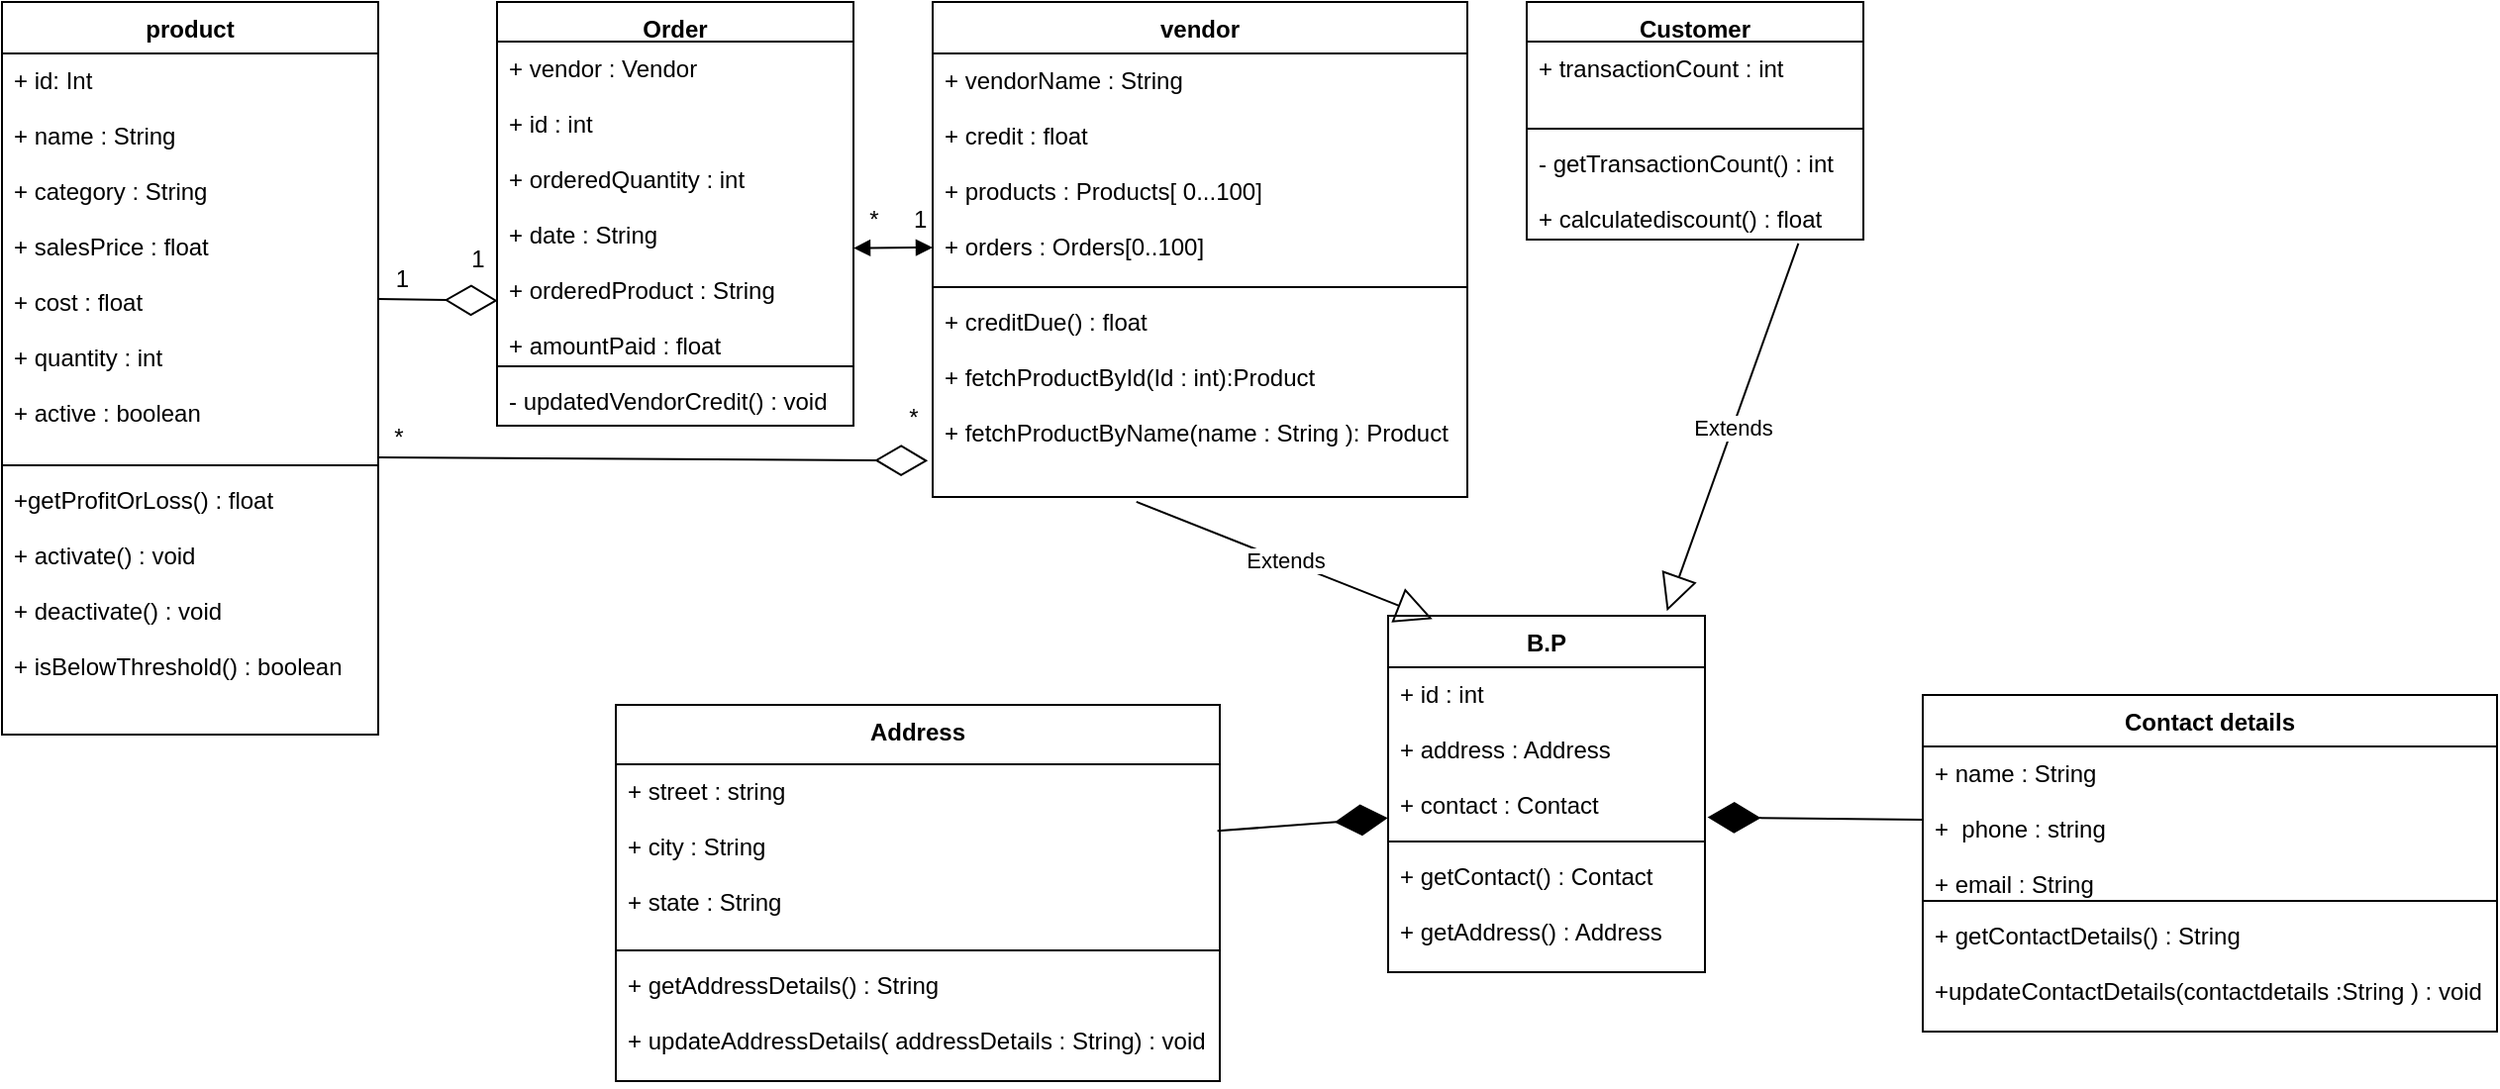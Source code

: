 <mxfile version="15.1.0" type="device"><diagram id="qCvlL4zA1kJOmj-JxLSl" name="Page-1"><mxGraphModel dx="1038" dy="588" grid="1" gridSize="10" guides="1" tooltips="1" connect="1" arrows="1" fold="1" page="1" pageScale="1" pageWidth="850" pageHeight="1100" math="0" shadow="0"><root><mxCell id="0"/><mxCell id="1" parent="0"/><mxCell id="TI_YbgFjLNcr69M2aIst-1" value="product" style="swimlane;fontStyle=1;align=center;verticalAlign=top;childLayout=stackLayout;horizontal=1;startSize=26;horizontalStack=0;resizeParent=1;resizeParentMax=0;resizeLast=0;collapsible=1;marginBottom=0;" parent="1" vertex="1"><mxGeometry x="10" y="100" width="190" height="370" as="geometry"/></mxCell><mxCell id="TI_YbgFjLNcr69M2aIst-2" value="+ id: Int&#10;&#10;+ name : String&#10;&#10;+ category : String&#10;&#10;+ salesPrice : float&#10;&#10;+ cost : float&#10;&#10;+ quantity : int&#10;&#10;+ active : boolean&#10;&#10;&#10;&#10;" style="text;strokeColor=none;fillColor=none;align=left;verticalAlign=top;spacingLeft=4;spacingRight=4;overflow=hidden;rotatable=0;points=[[0,0.5],[1,0.5]];portConstraint=eastwest;" parent="TI_YbgFjLNcr69M2aIst-1" vertex="1"><mxGeometry y="26" width="190" height="204" as="geometry"/></mxCell><mxCell id="TI_YbgFjLNcr69M2aIst-3" value="" style="line;strokeWidth=1;fillColor=none;align=left;verticalAlign=middle;spacingTop=-1;spacingLeft=3;spacingRight=3;rotatable=0;labelPosition=right;points=[];portConstraint=eastwest;" parent="TI_YbgFjLNcr69M2aIst-1" vertex="1"><mxGeometry y="230" width="190" height="8" as="geometry"/></mxCell><mxCell id="TI_YbgFjLNcr69M2aIst-4" value="+getProfitOrLoss() : float&#10;&#10;+ activate() : void&#10;&#10;+ deactivate() : void&#10;&#10;+ isBelowThreshold() : boolean" style="text;strokeColor=none;fillColor=none;align=left;verticalAlign=top;spacingLeft=4;spacingRight=4;overflow=hidden;rotatable=0;points=[[0,0.5],[1,0.5]];portConstraint=eastwest;" parent="TI_YbgFjLNcr69M2aIst-1" vertex="1"><mxGeometry y="238" width="190" height="132" as="geometry"/></mxCell><mxCell id="TI_YbgFjLNcr69M2aIst-5" value="vendor" style="swimlane;fontStyle=1;align=center;verticalAlign=top;childLayout=stackLayout;horizontal=1;startSize=26;horizontalStack=0;resizeParent=1;resizeParentMax=0;resizeLast=0;collapsible=1;marginBottom=0;" parent="1" vertex="1"><mxGeometry x="480" y="100" width="270" height="250" as="geometry"/></mxCell><mxCell id="TI_YbgFjLNcr69M2aIst-6" value="+ vendorName : String&#10;&#10;+ credit : float&#10;&#10;+ products : Products[ 0...100]&#10;&#10;+ orders : Orders[0..100]" style="text;strokeColor=none;fillColor=none;align=left;verticalAlign=top;spacingLeft=4;spacingRight=4;overflow=hidden;rotatable=0;points=[[0,0.5],[1,0.5]];portConstraint=eastwest;" parent="TI_YbgFjLNcr69M2aIst-5" vertex="1"><mxGeometry y="26" width="270" height="114" as="geometry"/></mxCell><mxCell id="fgZdVrSq18q7Y548RXuU-27" value="" style="endArrow=block;startArrow=block;endFill=1;startFill=1;html=1;" parent="TI_YbgFjLNcr69M2aIst-5" edge="1"><mxGeometry width="160" relative="1" as="geometry"><mxPoint x="-40" y="124.29" as="sourcePoint"/><mxPoint y="124" as="targetPoint"/></mxGeometry></mxCell><mxCell id="TI_YbgFjLNcr69M2aIst-7" value="" style="line;strokeWidth=1;fillColor=none;align=left;verticalAlign=middle;spacingTop=-1;spacingLeft=3;spacingRight=3;rotatable=0;labelPosition=right;points=[];portConstraint=eastwest;" parent="TI_YbgFjLNcr69M2aIst-5" vertex="1"><mxGeometry y="140" width="270" height="8" as="geometry"/></mxCell><mxCell id="TI_YbgFjLNcr69M2aIst-8" value="+ creditDue() : float&#10;&#10;+ fetchProductById(Id : int):Product&#10;&#10;+ fetchProductByName(name : String ): Product&#10;&#10;" style="text;strokeColor=none;fillColor=none;align=left;verticalAlign=top;spacingLeft=4;spacingRight=4;overflow=hidden;rotatable=0;points=[[0,0.5],[1,0.5]];portConstraint=eastwest;" parent="TI_YbgFjLNcr69M2aIst-5" vertex="1"><mxGeometry y="148" width="270" height="102" as="geometry"/></mxCell><mxCell id="TI_YbgFjLNcr69M2aIst-17" value="Address" style="swimlane;fontStyle=1;align=center;verticalAlign=top;childLayout=stackLayout;horizontal=1;startSize=30;horizontalStack=0;resizeParent=1;resizeParentMax=0;resizeLast=0;collapsible=1;marginBottom=0;" parent="1" vertex="1"><mxGeometry x="320" y="455" width="305" height="190" as="geometry"/></mxCell><mxCell id="TI_YbgFjLNcr69M2aIst-18" value="+ street : string&#10;&#10;+ city : String&#10;&#10;+ state : String&#10;" style="text;strokeColor=none;fillColor=none;align=left;verticalAlign=top;spacingLeft=4;spacingRight=4;overflow=hidden;rotatable=0;points=[[0,0.5],[1,0.5]];portConstraint=eastwest;" parent="TI_YbgFjLNcr69M2aIst-17" vertex="1"><mxGeometry y="30" width="305" height="90" as="geometry"/></mxCell><mxCell id="TI_YbgFjLNcr69M2aIst-19" value="" style="line;strokeWidth=1;fillColor=none;align=left;verticalAlign=middle;spacingTop=-1;spacingLeft=3;spacingRight=3;rotatable=0;labelPosition=right;points=[];portConstraint=eastwest;" parent="TI_YbgFjLNcr69M2aIst-17" vertex="1"><mxGeometry y="120" width="305" height="8" as="geometry"/></mxCell><mxCell id="TI_YbgFjLNcr69M2aIst-20" value="+ getAddressDetails() : String&#10;&#10;+ updateAddressDetails( addressDetails : String) : void&#10;" style="text;strokeColor=none;fillColor=none;align=left;verticalAlign=top;spacingLeft=4;spacingRight=4;overflow=hidden;rotatable=0;points=[[0,0.5],[1,0.5]];portConstraint=eastwest;" parent="TI_YbgFjLNcr69M2aIst-17" vertex="1"><mxGeometry y="128" width="305" height="62" as="geometry"/></mxCell><mxCell id="fgZdVrSq18q7Y548RXuU-1" value="B.P" style="swimlane;fontStyle=1;align=center;verticalAlign=top;childLayout=stackLayout;horizontal=1;startSize=26;horizontalStack=0;resizeParent=1;resizeParentMax=0;resizeLast=0;collapsible=1;marginBottom=0;" parent="1" vertex="1"><mxGeometry x="710" y="410" width="160" height="180" as="geometry"/></mxCell><mxCell id="fgZdVrSq18q7Y548RXuU-2" value="+ id : int&#10;&#10;+ address : Address&#10;&#10;+ contact : Contact" style="text;strokeColor=none;fillColor=none;align=left;verticalAlign=top;spacingLeft=4;spacingRight=4;overflow=hidden;rotatable=0;points=[[0,0.5],[1,0.5]];portConstraint=eastwest;" parent="fgZdVrSq18q7Y548RXuU-1" vertex="1"><mxGeometry y="26" width="160" height="84" as="geometry"/></mxCell><mxCell id="fgZdVrSq18q7Y548RXuU-3" value="" style="line;strokeWidth=1;fillColor=none;align=left;verticalAlign=middle;spacingTop=-1;spacingLeft=3;spacingRight=3;rotatable=0;labelPosition=right;points=[];portConstraint=eastwest;" parent="fgZdVrSq18q7Y548RXuU-1" vertex="1"><mxGeometry y="110" width="160" height="8" as="geometry"/></mxCell><mxCell id="fgZdVrSq18q7Y548RXuU-4" value="+ getContact() : Contact&#10;&#10;+ getAddress() : Address" style="text;strokeColor=none;fillColor=none;align=left;verticalAlign=top;spacingLeft=4;spacingRight=4;overflow=hidden;rotatable=0;points=[[0,0.5],[1,0.5]];portConstraint=eastwest;" parent="fgZdVrSq18q7Y548RXuU-1" vertex="1"><mxGeometry y="118" width="160" height="62" as="geometry"/></mxCell><mxCell id="fgZdVrSq18q7Y548RXuU-5" value="Customer" style="swimlane;fontStyle=1;align=center;verticalAlign=top;childLayout=stackLayout;horizontal=1;startSize=20;horizontalStack=0;resizeParent=1;resizeParentMax=0;resizeLast=0;collapsible=1;marginBottom=0;" parent="1" vertex="1"><mxGeometry x="780" y="100" width="170" height="120" as="geometry"/></mxCell><mxCell id="fgZdVrSq18q7Y548RXuU-6" value="+ transactionCount : int" style="text;strokeColor=none;fillColor=none;align=left;verticalAlign=top;spacingLeft=4;spacingRight=4;overflow=hidden;rotatable=0;points=[[0,0.5],[1,0.5]];portConstraint=eastwest;" parent="fgZdVrSq18q7Y548RXuU-5" vertex="1"><mxGeometry y="20" width="170" height="40" as="geometry"/></mxCell><mxCell id="fgZdVrSq18q7Y548RXuU-7" value="" style="line;strokeWidth=1;fillColor=none;align=left;verticalAlign=middle;spacingTop=-1;spacingLeft=3;spacingRight=3;rotatable=0;labelPosition=right;points=[];portConstraint=eastwest;" parent="fgZdVrSq18q7Y548RXuU-5" vertex="1"><mxGeometry y="60" width="170" height="8" as="geometry"/></mxCell><mxCell id="fgZdVrSq18q7Y548RXuU-8" value="- getTransactionCount() : int&#10;&#10;+ calculatediscount() : float&#10;&#10;" style="text;strokeColor=none;fillColor=none;align=left;verticalAlign=top;spacingLeft=4;spacingRight=4;overflow=hidden;rotatable=0;points=[[0,0.5],[1,0.5]];portConstraint=eastwest;" parent="fgZdVrSq18q7Y548RXuU-5" vertex="1"><mxGeometry y="68" width="170" height="52" as="geometry"/></mxCell><mxCell id="fgZdVrSq18q7Y548RXuU-9" value="Order" style="swimlane;fontStyle=1;align=center;verticalAlign=top;childLayout=stackLayout;horizontal=1;startSize=20;horizontalStack=0;resizeParent=1;resizeParentMax=0;resizeLast=0;collapsible=1;marginBottom=0;" parent="1" vertex="1"><mxGeometry x="260" y="100" width="180" height="214" as="geometry"/></mxCell><mxCell id="fgZdVrSq18q7Y548RXuU-10" value="+ vendor : Vendor&#10;&#10;+ id : int&#10;&#10;+ orderedQuantity : int&#10;&#10;+ date : String&#10;&#10;+ orderedProduct : String&#10;&#10;+ amountPaid : float" style="text;strokeColor=none;fillColor=none;align=left;verticalAlign=top;spacingLeft=4;spacingRight=4;overflow=hidden;rotatable=0;points=[[0,0.5],[1,0.5]];portConstraint=eastwest;" parent="fgZdVrSq18q7Y548RXuU-9" vertex="1"><mxGeometry y="20" width="180" height="160" as="geometry"/></mxCell><mxCell id="fgZdVrSq18q7Y548RXuU-11" value="" style="line;strokeWidth=1;fillColor=none;align=left;verticalAlign=middle;spacingTop=-1;spacingLeft=3;spacingRight=3;rotatable=0;labelPosition=right;points=[];portConstraint=eastwest;" parent="fgZdVrSq18q7Y548RXuU-9" vertex="1"><mxGeometry y="180" width="180" height="8" as="geometry"/></mxCell><mxCell id="fgZdVrSq18q7Y548RXuU-12" value="- updatedVendorCredit() : void" style="text;strokeColor=none;fillColor=none;align=left;verticalAlign=top;spacingLeft=4;spacingRight=4;overflow=hidden;rotatable=0;points=[[0,0.5],[1,0.5]];portConstraint=eastwest;" parent="fgZdVrSq18q7Y548RXuU-9" vertex="1"><mxGeometry y="188" width="180" height="26" as="geometry"/></mxCell><mxCell id="fgZdVrSq18q7Y548RXuU-13" value="Contact details" style="swimlane;fontStyle=1;align=center;verticalAlign=top;childLayout=stackLayout;horizontal=1;startSize=26;horizontalStack=0;resizeParent=1;resizeParentMax=0;resizeLast=0;collapsible=1;marginBottom=0;" parent="1" vertex="1"><mxGeometry x="980" y="450" width="290" height="170" as="geometry"/></mxCell><mxCell id="fgZdVrSq18q7Y548RXuU-14" value="+ name : String&#10;&#10;+  phone : string&#10;&#10;+ email : String" style="text;strokeColor=none;fillColor=none;align=left;verticalAlign=top;spacingLeft=4;spacingRight=4;overflow=hidden;rotatable=0;points=[[0,0.5],[1,0.5]];portConstraint=eastwest;" parent="fgZdVrSq18q7Y548RXuU-13" vertex="1"><mxGeometry y="26" width="290" height="74" as="geometry"/></mxCell><mxCell id="fgZdVrSq18q7Y548RXuU-15" value="" style="line;strokeWidth=1;fillColor=none;align=left;verticalAlign=middle;spacingTop=-1;spacingLeft=3;spacingRight=3;rotatable=0;labelPosition=right;points=[];portConstraint=eastwest;" parent="fgZdVrSq18q7Y548RXuU-13" vertex="1"><mxGeometry y="100" width="290" height="8" as="geometry"/></mxCell><mxCell id="fgZdVrSq18q7Y548RXuU-16" value="+ getContactDetails() : String&#10;&#10;+updateContactDetails(contactdetails :String ) : void" style="text;strokeColor=none;fillColor=none;align=left;verticalAlign=top;spacingLeft=4;spacingRight=4;overflow=hidden;rotatable=0;points=[[0,0.5],[1,0.5]];portConstraint=eastwest;" parent="fgZdVrSq18q7Y548RXuU-13" vertex="1"><mxGeometry y="108" width="290" height="62" as="geometry"/></mxCell><mxCell id="fgZdVrSq18q7Y548RXuU-17" value="" style="endArrow=diamondThin;endFill=0;endSize=24;html=1;entryX=-0.009;entryY=0.82;entryDx=0;entryDy=0;entryPerimeter=0;" parent="1" target="TI_YbgFjLNcr69M2aIst-8" edge="1"><mxGeometry width="160" relative="1" as="geometry"><mxPoint x="200" y="330" as="sourcePoint"/><mxPoint x="360" y="330" as="targetPoint"/><Array as="points"/></mxGeometry></mxCell><mxCell id="fgZdVrSq18q7Y548RXuU-18" value="" style="endArrow=diamondThin;endFill=0;endSize=24;html=1;entryX=0.002;entryY=0.818;entryDx=0;entryDy=0;entryPerimeter=0;" parent="1" target="fgZdVrSq18q7Y548RXuU-10" edge="1"><mxGeometry width="160" relative="1" as="geometry"><mxPoint x="200" y="250" as="sourcePoint"/><mxPoint x="360" y="250" as="targetPoint"/></mxGeometry></mxCell><mxCell id="fgZdVrSq18q7Y548RXuU-22" value="Extends" style="endArrow=block;endSize=16;endFill=0;html=1;exitX=0.381;exitY=1.024;exitDx=0;exitDy=0;exitPerimeter=0;entryX=0.14;entryY=0.009;entryDx=0;entryDy=0;entryPerimeter=0;" parent="1" source="TI_YbgFjLNcr69M2aIst-8" target="fgZdVrSq18q7Y548RXuU-1" edge="1"><mxGeometry width="160" relative="1" as="geometry"><mxPoint x="550" y="470" as="sourcePoint"/><mxPoint x="710" y="470" as="targetPoint"/></mxGeometry></mxCell><mxCell id="fgZdVrSq18q7Y548RXuU-24" value="Extends" style="endArrow=block;endSize=16;endFill=0;html=1;exitX=0.807;exitY=1.038;exitDx=0;exitDy=0;exitPerimeter=0;entryX=0.88;entryY=-0.013;entryDx=0;entryDy=0;entryPerimeter=0;" parent="1" source="fgZdVrSq18q7Y548RXuU-8" target="fgZdVrSq18q7Y548RXuU-1" edge="1"><mxGeometry width="160" relative="1" as="geometry"><mxPoint x="900" y="370" as="sourcePoint"/><mxPoint x="1060" y="370" as="targetPoint"/></mxGeometry></mxCell><mxCell id="fgZdVrSq18q7Y548RXuU-25" value="" style="endArrow=diamondThin;endFill=1;endSize=24;html=1;exitX=0;exitY=0.5;exitDx=0;exitDy=0;entryX=1.008;entryY=0.902;entryDx=0;entryDy=0;entryPerimeter=0;" parent="1" source="fgZdVrSq18q7Y548RXuU-14" target="fgZdVrSq18q7Y548RXuU-2" edge="1"><mxGeometry width="160" relative="1" as="geometry"><mxPoint x="810" y="499.71" as="sourcePoint"/><mxPoint x="970" y="499.71" as="targetPoint"/></mxGeometry></mxCell><mxCell id="fgZdVrSq18q7Y548RXuU-26" value="" style="endArrow=diamondThin;endFill=1;endSize=24;html=1;exitX=0.996;exitY=0.374;exitDx=0;exitDy=0;exitPerimeter=0;entryX=-0.001;entryY=0.907;entryDx=0;entryDy=0;entryPerimeter=0;" parent="1" source="TI_YbgFjLNcr69M2aIst-18" target="fgZdVrSq18q7Y548RXuU-2" edge="1"><mxGeometry width="160" relative="1" as="geometry"><mxPoint x="630" y="519" as="sourcePoint"/><mxPoint x="710" y="519" as="targetPoint"/></mxGeometry></mxCell><mxCell id="fgZdVrSq18q7Y548RXuU-28" value="&amp;nbsp;1" style="text;html=1;align=center;verticalAlign=middle;resizable=0;points=[];autosize=1;strokeColor=none;fillColor=none;" parent="1" vertex="1"><mxGeometry x="195" y="230" width="30" height="20" as="geometry"/></mxCell><mxCell id="fgZdVrSq18q7Y548RXuU-30" value="1" style="text;html=1;align=center;verticalAlign=middle;resizable=0;points=[];autosize=1;strokeColor=none;fillColor=none;" parent="1" vertex="1"><mxGeometry x="240" y="220" width="20" height="20" as="geometry"/></mxCell><mxCell id="fgZdVrSq18q7Y548RXuU-31" value="*" style="text;html=1;align=center;verticalAlign=middle;resizable=0;points=[];autosize=1;strokeColor=none;fillColor=none;" parent="1" vertex="1"><mxGeometry x="200" y="310" width="20" height="20" as="geometry"/></mxCell><mxCell id="fgZdVrSq18q7Y548RXuU-32" value="*" style="text;html=1;align=center;verticalAlign=middle;resizable=0;points=[];autosize=1;strokeColor=none;fillColor=none;" parent="1" vertex="1"><mxGeometry x="460" y="300" width="20" height="20" as="geometry"/></mxCell><mxCell id="fgZdVrSq18q7Y548RXuU-33" value="*" style="text;html=1;align=center;verticalAlign=middle;resizable=0;points=[];autosize=1;strokeColor=none;fillColor=none;" parent="1" vertex="1"><mxGeometry x="440" y="200" width="20" height="20" as="geometry"/></mxCell><mxCell id="fgZdVrSq18q7Y548RXuU-34" value="&amp;nbsp; 1" style="text;html=1;align=center;verticalAlign=middle;resizable=0;points=[];autosize=1;strokeColor=none;fillColor=none;" parent="1" vertex="1"><mxGeometry x="455" y="200" width="30" height="20" as="geometry"/></mxCell></root></mxGraphModel></diagram></mxfile>
